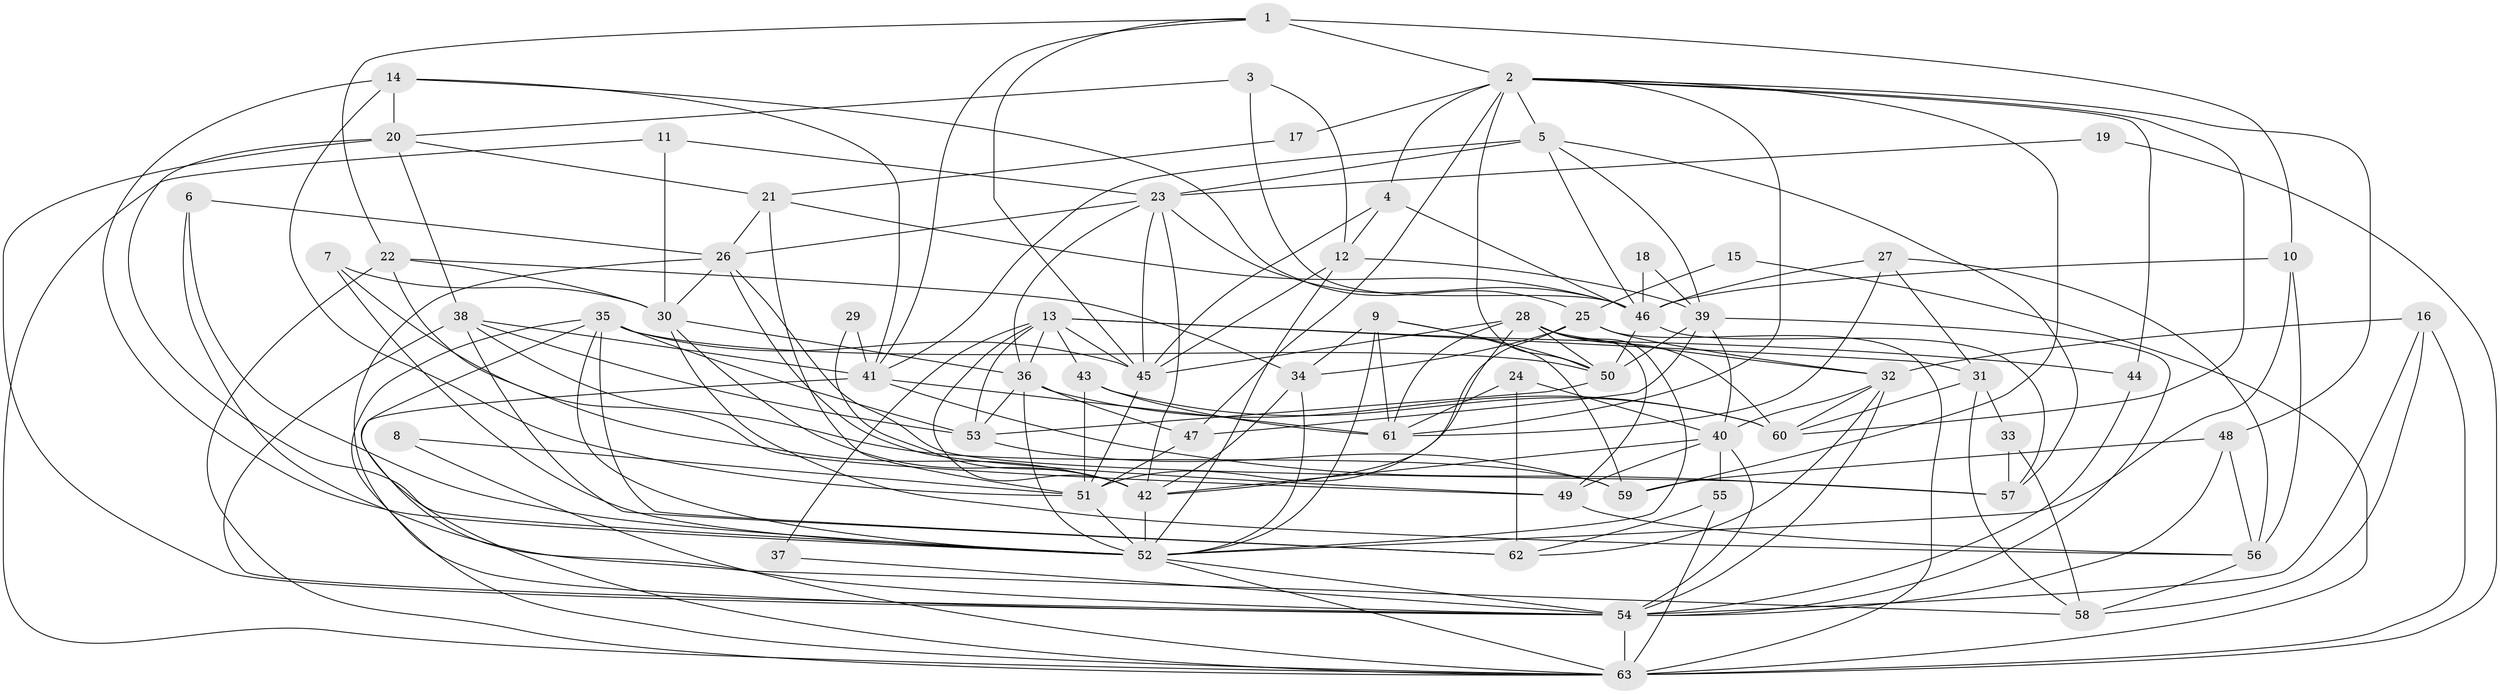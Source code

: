 // original degree distribution, {4: 0.3492063492063492, 3: 0.25396825396825395, 2: 0.1111111111111111, 7: 0.015873015873015872, 5: 0.14285714285714285, 8: 0.015873015873015872, 6: 0.1111111111111111}
// Generated by graph-tools (version 1.1) at 2025/50/03/09/25 03:50:08]
// undirected, 63 vertices, 177 edges
graph export_dot {
graph [start="1"]
  node [color=gray90,style=filled];
  1;
  2;
  3;
  4;
  5;
  6;
  7;
  8;
  9;
  10;
  11;
  12;
  13;
  14;
  15;
  16;
  17;
  18;
  19;
  20;
  21;
  22;
  23;
  24;
  25;
  26;
  27;
  28;
  29;
  30;
  31;
  32;
  33;
  34;
  35;
  36;
  37;
  38;
  39;
  40;
  41;
  42;
  43;
  44;
  45;
  46;
  47;
  48;
  49;
  50;
  51;
  52;
  53;
  54;
  55;
  56;
  57;
  58;
  59;
  60;
  61;
  62;
  63;
  1 -- 2 [weight=2.0];
  1 -- 10 [weight=1.0];
  1 -- 22 [weight=1.0];
  1 -- 41 [weight=1.0];
  1 -- 45 [weight=1.0];
  2 -- 4 [weight=1.0];
  2 -- 5 [weight=1.0];
  2 -- 17 [weight=1.0];
  2 -- 44 [weight=1.0];
  2 -- 47 [weight=1.0];
  2 -- 48 [weight=1.0];
  2 -- 50 [weight=1.0];
  2 -- 59 [weight=1.0];
  2 -- 60 [weight=1.0];
  2 -- 61 [weight=1.0];
  3 -- 12 [weight=1.0];
  3 -- 20 [weight=1.0];
  3 -- 46 [weight=1.0];
  4 -- 12 [weight=1.0];
  4 -- 45 [weight=1.0];
  4 -- 46 [weight=1.0];
  5 -- 23 [weight=1.0];
  5 -- 39 [weight=1.0];
  5 -- 41 [weight=1.0];
  5 -- 46 [weight=1.0];
  5 -- 57 [weight=1.0];
  6 -- 26 [weight=1.0];
  6 -- 52 [weight=1.0];
  6 -- 58 [weight=1.0];
  7 -- 30 [weight=1.0];
  7 -- 49 [weight=1.0];
  7 -- 52 [weight=1.0];
  8 -- 51 [weight=1.0];
  8 -- 63 [weight=1.0];
  9 -- 34 [weight=1.0];
  9 -- 50 [weight=1.0];
  9 -- 52 [weight=1.0];
  9 -- 59 [weight=1.0];
  9 -- 61 [weight=1.0];
  10 -- 46 [weight=1.0];
  10 -- 52 [weight=1.0];
  10 -- 56 [weight=1.0];
  11 -- 23 [weight=1.0];
  11 -- 30 [weight=1.0];
  11 -- 63 [weight=1.0];
  12 -- 39 [weight=1.0];
  12 -- 45 [weight=1.0];
  12 -- 52 [weight=1.0];
  13 -- 31 [weight=1.0];
  13 -- 36 [weight=1.0];
  13 -- 37 [weight=1.0];
  13 -- 42 [weight=1.0];
  13 -- 43 [weight=1.0];
  13 -- 44 [weight=1.0];
  13 -- 45 [weight=1.0];
  13 -- 53 [weight=1.0];
  14 -- 20 [weight=1.0];
  14 -- 25 [weight=1.0];
  14 -- 41 [weight=1.0];
  14 -- 51 [weight=1.0];
  14 -- 52 [weight=1.0];
  15 -- 25 [weight=1.0];
  15 -- 63 [weight=2.0];
  16 -- 32 [weight=1.0];
  16 -- 54 [weight=1.0];
  16 -- 58 [weight=1.0];
  16 -- 63 [weight=1.0];
  17 -- 21 [weight=1.0];
  18 -- 39 [weight=1.0];
  18 -- 46 [weight=1.0];
  19 -- 23 [weight=1.0];
  19 -- 63 [weight=1.0];
  20 -- 21 [weight=1.0];
  20 -- 38 [weight=1.0];
  20 -- 52 [weight=1.0];
  20 -- 54 [weight=2.0];
  21 -- 26 [weight=1.0];
  21 -- 46 [weight=1.0];
  21 -- 51 [weight=1.0];
  22 -- 30 [weight=1.0];
  22 -- 34 [weight=1.0];
  22 -- 42 [weight=1.0];
  22 -- 63 [weight=1.0];
  23 -- 26 [weight=1.0];
  23 -- 36 [weight=1.0];
  23 -- 42 [weight=1.0];
  23 -- 45 [weight=1.0];
  23 -- 46 [weight=1.0];
  24 -- 40 [weight=1.0];
  24 -- 61 [weight=1.0];
  24 -- 62 [weight=1.0];
  25 -- 32 [weight=1.0];
  25 -- 34 [weight=1.0];
  25 -- 51 [weight=1.0];
  25 -- 63 [weight=1.0];
  26 -- 30 [weight=1.0];
  26 -- 49 [weight=1.0];
  26 -- 54 [weight=1.0];
  26 -- 57 [weight=1.0];
  27 -- 31 [weight=1.0];
  27 -- 46 [weight=1.0];
  27 -- 56 [weight=1.0];
  27 -- 61 [weight=1.0];
  28 -- 32 [weight=1.0];
  28 -- 42 [weight=1.0];
  28 -- 45 [weight=1.0];
  28 -- 49 [weight=1.0];
  28 -- 50 [weight=1.0];
  28 -- 52 [weight=1.0];
  28 -- 60 [weight=1.0];
  28 -- 61 [weight=1.0];
  29 -- 41 [weight=1.0];
  29 -- 42 [weight=1.0];
  30 -- 36 [weight=1.0];
  30 -- 42 [weight=1.0];
  30 -- 56 [weight=1.0];
  31 -- 33 [weight=1.0];
  31 -- 58 [weight=1.0];
  31 -- 60 [weight=1.0];
  32 -- 40 [weight=1.0];
  32 -- 54 [weight=2.0];
  32 -- 60 [weight=1.0];
  32 -- 62 [weight=1.0];
  33 -- 57 [weight=1.0];
  33 -- 58 [weight=1.0];
  34 -- 42 [weight=1.0];
  34 -- 52 [weight=1.0];
  35 -- 45 [weight=1.0];
  35 -- 50 [weight=1.0];
  35 -- 52 [weight=1.0];
  35 -- 53 [weight=1.0];
  35 -- 54 [weight=1.0];
  35 -- 62 [weight=1.0];
  35 -- 63 [weight=1.0];
  36 -- 47 [weight=1.0];
  36 -- 52 [weight=1.0];
  36 -- 53 [weight=1.0];
  36 -- 60 [weight=1.0];
  37 -- 54 [weight=1.0];
  38 -- 41 [weight=1.0];
  38 -- 53 [weight=1.0];
  38 -- 54 [weight=1.0];
  38 -- 59 [weight=1.0];
  38 -- 62 [weight=1.0];
  39 -- 40 [weight=1.0];
  39 -- 47 [weight=1.0];
  39 -- 50 [weight=1.0];
  39 -- 54 [weight=1.0];
  40 -- 42 [weight=1.0];
  40 -- 49 [weight=1.0];
  40 -- 54 [weight=1.0];
  40 -- 55 [weight=1.0];
  41 -- 57 [weight=1.0];
  41 -- 61 [weight=1.0];
  41 -- 63 [weight=1.0];
  42 -- 52 [weight=1.0];
  43 -- 51 [weight=1.0];
  43 -- 60 [weight=1.0];
  43 -- 61 [weight=1.0];
  44 -- 54 [weight=1.0];
  45 -- 51 [weight=1.0];
  46 -- 50 [weight=1.0];
  46 -- 57 [weight=1.0];
  47 -- 51 [weight=1.0];
  48 -- 54 [weight=1.0];
  48 -- 56 [weight=1.0];
  48 -- 59 [weight=1.0];
  49 -- 56 [weight=1.0];
  50 -- 53 [weight=2.0];
  51 -- 52 [weight=1.0];
  52 -- 54 [weight=1.0];
  52 -- 63 [weight=1.0];
  53 -- 59 [weight=1.0];
  54 -- 63 [weight=1.0];
  55 -- 62 [weight=1.0];
  55 -- 63 [weight=1.0];
  56 -- 58 [weight=1.0];
}

